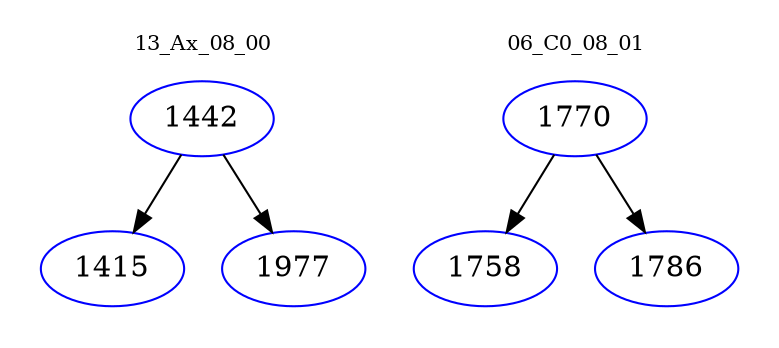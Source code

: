 digraph{
subgraph cluster_0 {
color = white
label = "13_Ax_08_00";
fontsize=10;
T0_1442 [label="1442", color="blue"]
T0_1442 -> T0_1415 [color="black"]
T0_1415 [label="1415", color="blue"]
T0_1442 -> T0_1977 [color="black"]
T0_1977 [label="1977", color="blue"]
}
subgraph cluster_1 {
color = white
label = "06_C0_08_01";
fontsize=10;
T1_1770 [label="1770", color="blue"]
T1_1770 -> T1_1758 [color="black"]
T1_1758 [label="1758", color="blue"]
T1_1770 -> T1_1786 [color="black"]
T1_1786 [label="1786", color="blue"]
}
}
